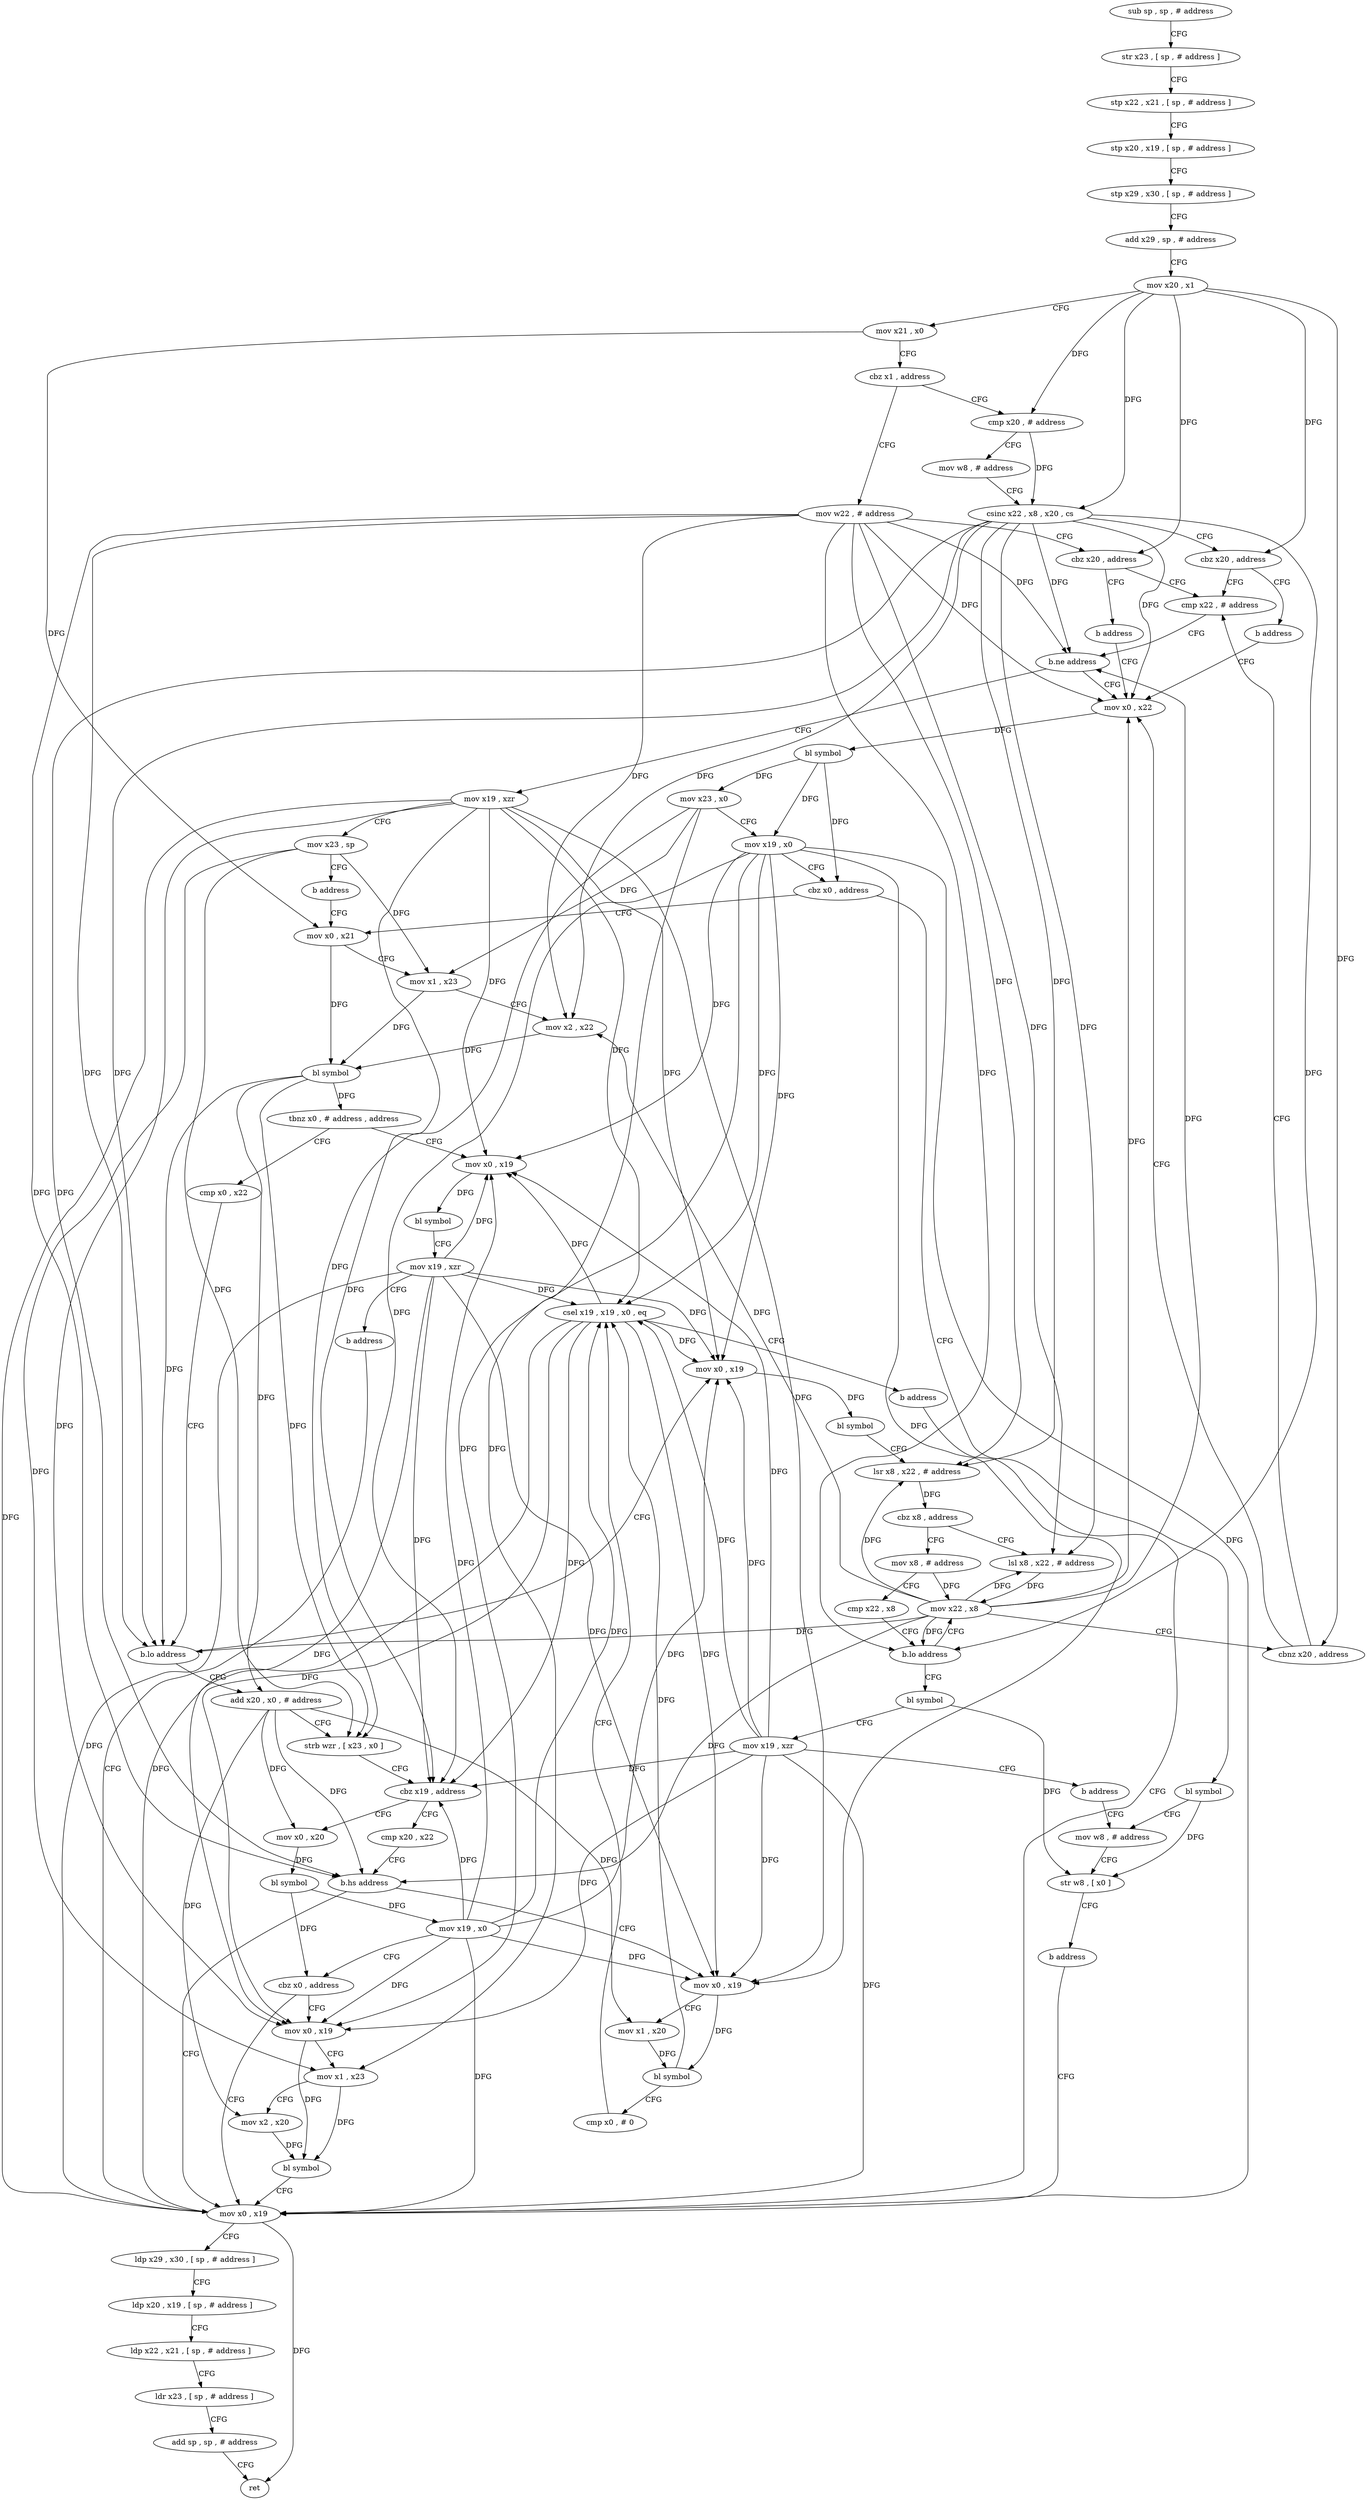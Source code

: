 digraph "func" {
"4229484" [label = "sub sp , sp , # address" ]
"4229488" [label = "str x23 , [ sp , # address ]" ]
"4229492" [label = "stp x22 , x21 , [ sp , # address ]" ]
"4229496" [label = "stp x20 , x19 , [ sp , # address ]" ]
"4229500" [label = "stp x29 , x30 , [ sp , # address ]" ]
"4229504" [label = "add x29 , sp , # address" ]
"4229508" [label = "mov x20 , x1" ]
"4229512" [label = "mov x21 , x0" ]
"4229516" [label = "cbz x1 , address" ]
"4229540" [label = "mov w22 , # address" ]
"4229520" [label = "cmp x20 , # address" ]
"4229544" [label = "cbz x20 , address" ]
"4229564" [label = "cmp x22 , # address" ]
"4229548" [label = "b address" ]
"4229524" [label = "mov w8 , # address" ]
"4229528" [label = "csinc x22 , x8 , x20 , cs" ]
"4229532" [label = "cbz x20 , address" ]
"4229536" [label = "b address" ]
"4229568" [label = "b.ne address" ]
"4229584" [label = "mov x0 , x22" ]
"4229572" [label = "mov x19 , xzr" ]
"4229588" [label = "bl symbol" ]
"4229592" [label = "mov x23 , x0" ]
"4229596" [label = "mov x19 , x0" ]
"4229600" [label = "cbz x0 , address" ]
"4229732" [label = "bl symbol" ]
"4229604" [label = "mov x0 , x21" ]
"4229576" [label = "mov x23 , sp" ]
"4229580" [label = "b address" ]
"4229736" [label = "mov w8 , # address" ]
"4229608" [label = "mov x1 , x23" ]
"4229612" [label = "mov x2 , x22" ]
"4229616" [label = "bl symbol" ]
"4229620" [label = "tbnz x0 , # address , address" ]
"4229672" [label = "mov x0 , x19" ]
"4229624" [label = "cmp x0 , x22" ]
"4229780" [label = "mov x0 , x19" ]
"4229784" [label = "ldp x29 , x30 , [ sp , # address ]" ]
"4229788" [label = "ldp x20 , x19 , [ sp , # address ]" ]
"4229792" [label = "ldp x22 , x21 , [ sp , # address ]" ]
"4229796" [label = "ldr x23 , [ sp , # address ]" ]
"4229800" [label = "add sp , sp , # address" ]
"4229804" [label = "ret" ]
"4229676" [label = "bl symbol" ]
"4229680" [label = "mov x19 , xzr" ]
"4229684" [label = "b address" ]
"4229628" [label = "b.lo address" ]
"4229688" [label = "add x20 , x0 , # address" ]
"4229632" [label = "mov x0 , x19" ]
"4229692" [label = "strb wzr , [ x23 , x0 ]" ]
"4229696" [label = "cbz x19 , address" ]
"4229748" [label = "mov x0 , x20" ]
"4229700" [label = "cmp x20 , x22" ]
"4229636" [label = "bl symbol" ]
"4229640" [label = "lsr x8 , x22 , # address" ]
"4229644" [label = "cbz x8 , address" ]
"4229552" [label = "lsl x8 , x22 , # address" ]
"4229648" [label = "mov x8 , # address" ]
"4229752" [label = "bl symbol" ]
"4229756" [label = "mov x19 , x0" ]
"4229760" [label = "cbz x0 , address" ]
"4229764" [label = "mov x0 , x19" ]
"4229704" [label = "b.hs address" ]
"4229708" [label = "mov x0 , x19" ]
"4229556" [label = "mov x22 , x8" ]
"4229652" [label = "cmp x22 , x8" ]
"4229656" [label = "b.lo address" ]
"4229660" [label = "bl symbol" ]
"4229768" [label = "mov x1 , x23" ]
"4229772" [label = "mov x2 , x20" ]
"4229776" [label = "bl symbol" ]
"4229712" [label = "mov x1 , x20" ]
"4229716" [label = "bl symbol" ]
"4229720" [label = "cmp x0 , # 0" ]
"4229724" [label = "csel x19 , x19 , x0 , eq" ]
"4229728" [label = "b address" ]
"4229560" [label = "cbnz x20 , address" ]
"4229664" [label = "mov x19 , xzr" ]
"4229668" [label = "b address" ]
"4229740" [label = "str w8 , [ x0 ]" ]
"4229744" [label = "b address" ]
"4229484" -> "4229488" [ label = "CFG" ]
"4229488" -> "4229492" [ label = "CFG" ]
"4229492" -> "4229496" [ label = "CFG" ]
"4229496" -> "4229500" [ label = "CFG" ]
"4229500" -> "4229504" [ label = "CFG" ]
"4229504" -> "4229508" [ label = "CFG" ]
"4229508" -> "4229512" [ label = "CFG" ]
"4229508" -> "4229544" [ label = "DFG" ]
"4229508" -> "4229520" [ label = "DFG" ]
"4229508" -> "4229528" [ label = "DFG" ]
"4229508" -> "4229532" [ label = "DFG" ]
"4229508" -> "4229560" [ label = "DFG" ]
"4229512" -> "4229516" [ label = "CFG" ]
"4229512" -> "4229604" [ label = "DFG" ]
"4229516" -> "4229540" [ label = "CFG" ]
"4229516" -> "4229520" [ label = "CFG" ]
"4229540" -> "4229544" [ label = "CFG" ]
"4229540" -> "4229568" [ label = "DFG" ]
"4229540" -> "4229584" [ label = "DFG" ]
"4229540" -> "4229612" [ label = "DFG" ]
"4229540" -> "4229628" [ label = "DFG" ]
"4229540" -> "4229640" [ label = "DFG" ]
"4229540" -> "4229704" [ label = "DFG" ]
"4229540" -> "4229552" [ label = "DFG" ]
"4229540" -> "4229656" [ label = "DFG" ]
"4229520" -> "4229524" [ label = "CFG" ]
"4229520" -> "4229528" [ label = "DFG" ]
"4229544" -> "4229564" [ label = "CFG" ]
"4229544" -> "4229548" [ label = "CFG" ]
"4229564" -> "4229568" [ label = "CFG" ]
"4229548" -> "4229584" [ label = "CFG" ]
"4229524" -> "4229528" [ label = "CFG" ]
"4229528" -> "4229532" [ label = "CFG" ]
"4229528" -> "4229568" [ label = "DFG" ]
"4229528" -> "4229584" [ label = "DFG" ]
"4229528" -> "4229612" [ label = "DFG" ]
"4229528" -> "4229628" [ label = "DFG" ]
"4229528" -> "4229640" [ label = "DFG" ]
"4229528" -> "4229704" [ label = "DFG" ]
"4229528" -> "4229552" [ label = "DFG" ]
"4229528" -> "4229656" [ label = "DFG" ]
"4229532" -> "4229564" [ label = "CFG" ]
"4229532" -> "4229536" [ label = "CFG" ]
"4229536" -> "4229584" [ label = "CFG" ]
"4229568" -> "4229584" [ label = "CFG" ]
"4229568" -> "4229572" [ label = "CFG" ]
"4229584" -> "4229588" [ label = "DFG" ]
"4229572" -> "4229576" [ label = "CFG" ]
"4229572" -> "4229672" [ label = "DFG" ]
"4229572" -> "4229780" [ label = "DFG" ]
"4229572" -> "4229696" [ label = "DFG" ]
"4229572" -> "4229632" [ label = "DFG" ]
"4229572" -> "4229764" [ label = "DFG" ]
"4229572" -> "4229708" [ label = "DFG" ]
"4229572" -> "4229724" [ label = "DFG" ]
"4229588" -> "4229592" [ label = "DFG" ]
"4229588" -> "4229596" [ label = "DFG" ]
"4229588" -> "4229600" [ label = "DFG" ]
"4229592" -> "4229596" [ label = "CFG" ]
"4229592" -> "4229608" [ label = "DFG" ]
"4229592" -> "4229692" [ label = "DFG" ]
"4229592" -> "4229768" [ label = "DFG" ]
"4229596" -> "4229600" [ label = "CFG" ]
"4229596" -> "4229672" [ label = "DFG" ]
"4229596" -> "4229780" [ label = "DFG" ]
"4229596" -> "4229696" [ label = "DFG" ]
"4229596" -> "4229632" [ label = "DFG" ]
"4229596" -> "4229764" [ label = "DFG" ]
"4229596" -> "4229708" [ label = "DFG" ]
"4229596" -> "4229724" [ label = "DFG" ]
"4229600" -> "4229732" [ label = "CFG" ]
"4229600" -> "4229604" [ label = "CFG" ]
"4229732" -> "4229736" [ label = "CFG" ]
"4229732" -> "4229740" [ label = "DFG" ]
"4229604" -> "4229608" [ label = "CFG" ]
"4229604" -> "4229616" [ label = "DFG" ]
"4229576" -> "4229580" [ label = "CFG" ]
"4229576" -> "4229608" [ label = "DFG" ]
"4229576" -> "4229692" [ label = "DFG" ]
"4229576" -> "4229768" [ label = "DFG" ]
"4229580" -> "4229604" [ label = "CFG" ]
"4229736" -> "4229740" [ label = "CFG" ]
"4229608" -> "4229612" [ label = "CFG" ]
"4229608" -> "4229616" [ label = "DFG" ]
"4229612" -> "4229616" [ label = "DFG" ]
"4229616" -> "4229620" [ label = "DFG" ]
"4229616" -> "4229628" [ label = "DFG" ]
"4229616" -> "4229688" [ label = "DFG" ]
"4229616" -> "4229692" [ label = "DFG" ]
"4229620" -> "4229672" [ label = "CFG" ]
"4229620" -> "4229624" [ label = "CFG" ]
"4229672" -> "4229676" [ label = "DFG" ]
"4229624" -> "4229628" [ label = "CFG" ]
"4229780" -> "4229784" [ label = "CFG" ]
"4229780" -> "4229804" [ label = "DFG" ]
"4229784" -> "4229788" [ label = "CFG" ]
"4229788" -> "4229792" [ label = "CFG" ]
"4229792" -> "4229796" [ label = "CFG" ]
"4229796" -> "4229800" [ label = "CFG" ]
"4229800" -> "4229804" [ label = "CFG" ]
"4229676" -> "4229680" [ label = "CFG" ]
"4229680" -> "4229684" [ label = "CFG" ]
"4229680" -> "4229672" [ label = "DFG" ]
"4229680" -> "4229780" [ label = "DFG" ]
"4229680" -> "4229696" [ label = "DFG" ]
"4229680" -> "4229632" [ label = "DFG" ]
"4229680" -> "4229764" [ label = "DFG" ]
"4229680" -> "4229708" [ label = "DFG" ]
"4229680" -> "4229724" [ label = "DFG" ]
"4229684" -> "4229780" [ label = "CFG" ]
"4229628" -> "4229688" [ label = "CFG" ]
"4229628" -> "4229632" [ label = "CFG" ]
"4229688" -> "4229692" [ label = "CFG" ]
"4229688" -> "4229748" [ label = "DFG" ]
"4229688" -> "4229704" [ label = "DFG" ]
"4229688" -> "4229772" [ label = "DFG" ]
"4229688" -> "4229712" [ label = "DFG" ]
"4229632" -> "4229636" [ label = "DFG" ]
"4229692" -> "4229696" [ label = "CFG" ]
"4229696" -> "4229748" [ label = "CFG" ]
"4229696" -> "4229700" [ label = "CFG" ]
"4229748" -> "4229752" [ label = "DFG" ]
"4229700" -> "4229704" [ label = "CFG" ]
"4229636" -> "4229640" [ label = "CFG" ]
"4229640" -> "4229644" [ label = "DFG" ]
"4229644" -> "4229552" [ label = "CFG" ]
"4229644" -> "4229648" [ label = "CFG" ]
"4229552" -> "4229556" [ label = "DFG" ]
"4229648" -> "4229652" [ label = "CFG" ]
"4229648" -> "4229556" [ label = "DFG" ]
"4229752" -> "4229756" [ label = "DFG" ]
"4229752" -> "4229760" [ label = "DFG" ]
"4229756" -> "4229760" [ label = "CFG" ]
"4229756" -> "4229672" [ label = "DFG" ]
"4229756" -> "4229780" [ label = "DFG" ]
"4229756" -> "4229696" [ label = "DFG" ]
"4229756" -> "4229632" [ label = "DFG" ]
"4229756" -> "4229764" [ label = "DFG" ]
"4229756" -> "4229708" [ label = "DFG" ]
"4229756" -> "4229724" [ label = "DFG" ]
"4229760" -> "4229780" [ label = "CFG" ]
"4229760" -> "4229764" [ label = "CFG" ]
"4229764" -> "4229768" [ label = "CFG" ]
"4229764" -> "4229776" [ label = "DFG" ]
"4229704" -> "4229780" [ label = "CFG" ]
"4229704" -> "4229708" [ label = "CFG" ]
"4229708" -> "4229712" [ label = "CFG" ]
"4229708" -> "4229716" [ label = "DFG" ]
"4229556" -> "4229560" [ label = "CFG" ]
"4229556" -> "4229568" [ label = "DFG" ]
"4229556" -> "4229584" [ label = "DFG" ]
"4229556" -> "4229612" [ label = "DFG" ]
"4229556" -> "4229628" [ label = "DFG" ]
"4229556" -> "4229640" [ label = "DFG" ]
"4229556" -> "4229704" [ label = "DFG" ]
"4229556" -> "4229552" [ label = "DFG" ]
"4229556" -> "4229656" [ label = "DFG" ]
"4229652" -> "4229656" [ label = "CFG" ]
"4229656" -> "4229556" [ label = "CFG" ]
"4229656" -> "4229660" [ label = "CFG" ]
"4229660" -> "4229664" [ label = "CFG" ]
"4229660" -> "4229740" [ label = "DFG" ]
"4229768" -> "4229772" [ label = "CFG" ]
"4229768" -> "4229776" [ label = "DFG" ]
"4229772" -> "4229776" [ label = "DFG" ]
"4229776" -> "4229780" [ label = "CFG" ]
"4229712" -> "4229716" [ label = "DFG" ]
"4229716" -> "4229720" [ label = "CFG" ]
"4229716" -> "4229724" [ label = "DFG" ]
"4229720" -> "4229724" [ label = "CFG" ]
"4229724" -> "4229728" [ label = "CFG" ]
"4229724" -> "4229672" [ label = "DFG" ]
"4229724" -> "4229780" [ label = "DFG" ]
"4229724" -> "4229696" [ label = "DFG" ]
"4229724" -> "4229632" [ label = "DFG" ]
"4229724" -> "4229764" [ label = "DFG" ]
"4229724" -> "4229708" [ label = "DFG" ]
"4229728" -> "4229780" [ label = "CFG" ]
"4229560" -> "4229584" [ label = "CFG" ]
"4229560" -> "4229564" [ label = "CFG" ]
"4229664" -> "4229668" [ label = "CFG" ]
"4229664" -> "4229672" [ label = "DFG" ]
"4229664" -> "4229780" [ label = "DFG" ]
"4229664" -> "4229696" [ label = "DFG" ]
"4229664" -> "4229632" [ label = "DFG" ]
"4229664" -> "4229764" [ label = "DFG" ]
"4229664" -> "4229708" [ label = "DFG" ]
"4229664" -> "4229724" [ label = "DFG" ]
"4229668" -> "4229736" [ label = "CFG" ]
"4229740" -> "4229744" [ label = "CFG" ]
"4229744" -> "4229780" [ label = "CFG" ]
}
